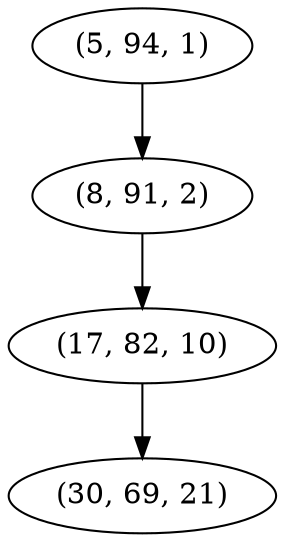digraph tree {
    "(5, 94, 1)";
    "(8, 91, 2)";
    "(17, 82, 10)";
    "(30, 69, 21)";
    "(5, 94, 1)" -> "(8, 91, 2)";
    "(8, 91, 2)" -> "(17, 82, 10)";
    "(17, 82, 10)" -> "(30, 69, 21)";
}
